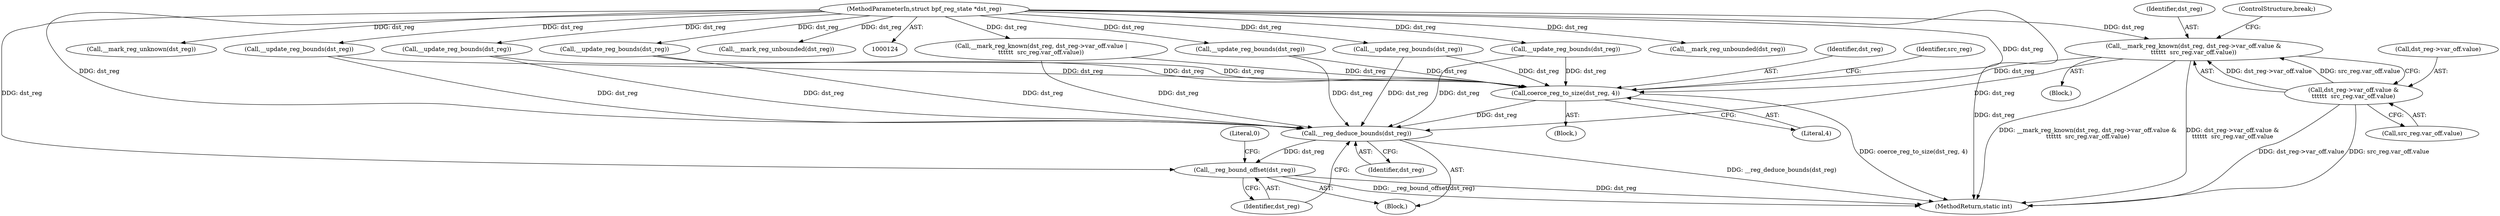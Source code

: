 digraph "0_linux_bb7f0f989ca7de1153bd128a40a71709e339fa03_0@pointer" {
"1000473" [label="(Call,__mark_reg_known(dst_reg, dst_reg->var_off.value &\n\t\t\t\t\t\t  src_reg.var_off.value))"];
"1000127" [label="(MethodParameterIn,struct bpf_reg_state *dst_reg)"];
"1000475" [label="(Call,dst_reg->var_off.value &\n\t\t\t\t\t\t  src_reg.var_off.value)"];
"1000790" [label="(Call,coerce_reg_to_size(dst_reg, 4))"];
"1000797" [label="(Call,__reg_deduce_bounds(dst_reg))"];
"1000799" [label="(Call,__reg_bound_offset(dst_reg))"];
"1000474" [label="(Identifier,dst_reg)"];
"1000791" [label="(Identifier,dst_reg)"];
"1000418" [label="(Call,__mark_reg_unbounded(dst_reg))"];
"1000803" [label="(MethodReturn,static int)"];
"1000790" [label="(Call,coerce_reg_to_size(dst_reg, 4))"];
"1000553" [label="(Call,__update_reg_bounds(dst_reg))"];
"1000562" [label="(Call,__mark_reg_known(dst_reg, dst_reg->var_off.value |\n\t\t\t\t\t\t  src_reg.var_off.value))"];
"1000797" [label="(Call,__reg_deduce_bounds(dst_reg))"];
"1000404" [label="(Call,__update_reg_bounds(dst_reg))"];
"1000795" [label="(Identifier,src_reg)"];
"1000771" [label="(Call,__update_reg_bounds(dst_reg))"];
"1000472" [label="(Block,)"];
"1000802" [label="(Literal,0)"];
"1000798" [label="(Identifier,dst_reg)"];
"1000799" [label="(Call,__reg_bound_offset(dst_reg))"];
"1000476" [label="(Call,dst_reg->var_off.value)"];
"1000208" [label="(Call,__mark_reg_unknown(dst_reg))"];
"1000800" [label="(Identifier,dst_reg)"];
"1000486" [label="(ControlStructure,break;)"];
"1000420" [label="(Call,__update_reg_bounds(dst_reg))"];
"1000475" [label="(Call,dst_reg->var_off.value &\n\t\t\t\t\t\t  src_reg.var_off.value)"];
"1000792" [label="(Literal,4)"];
"1000716" [label="(Call,__update_reg_bounds(dst_reg))"];
"1000648" [label="(Call,__update_reg_bounds(dst_reg))"];
"1000129" [label="(Block,)"];
"1000402" [label="(Call,__mark_reg_unbounded(dst_reg))"];
"1000473" [label="(Call,__mark_reg_known(dst_reg, dst_reg->var_off.value &\n\t\t\t\t\t\t  src_reg.var_off.value))"];
"1000127" [label="(MethodParameterIn,struct bpf_reg_state *dst_reg)"];
"1000481" [label="(Call,src_reg.var_off.value)"];
"1000789" [label="(Block,)"];
"1000473" -> "1000472"  [label="AST: "];
"1000473" -> "1000475"  [label="CFG: "];
"1000474" -> "1000473"  [label="AST: "];
"1000475" -> "1000473"  [label="AST: "];
"1000486" -> "1000473"  [label="CFG: "];
"1000473" -> "1000803"  [label="DDG: dst_reg->var_off.value &\n\t\t\t\t\t\t  src_reg.var_off.value"];
"1000473" -> "1000803"  [label="DDG: __mark_reg_known(dst_reg, dst_reg->var_off.value &\n\t\t\t\t\t\t  src_reg.var_off.value)"];
"1000127" -> "1000473"  [label="DDG: dst_reg"];
"1000475" -> "1000473"  [label="DDG: dst_reg->var_off.value"];
"1000475" -> "1000473"  [label="DDG: src_reg.var_off.value"];
"1000473" -> "1000790"  [label="DDG: dst_reg"];
"1000473" -> "1000797"  [label="DDG: dst_reg"];
"1000127" -> "1000124"  [label="AST: "];
"1000127" -> "1000803"  [label="DDG: dst_reg"];
"1000127" -> "1000208"  [label="DDG: dst_reg"];
"1000127" -> "1000402"  [label="DDG: dst_reg"];
"1000127" -> "1000404"  [label="DDG: dst_reg"];
"1000127" -> "1000418"  [label="DDG: dst_reg"];
"1000127" -> "1000420"  [label="DDG: dst_reg"];
"1000127" -> "1000553"  [label="DDG: dst_reg"];
"1000127" -> "1000562"  [label="DDG: dst_reg"];
"1000127" -> "1000648"  [label="DDG: dst_reg"];
"1000127" -> "1000716"  [label="DDG: dst_reg"];
"1000127" -> "1000771"  [label="DDG: dst_reg"];
"1000127" -> "1000790"  [label="DDG: dst_reg"];
"1000127" -> "1000797"  [label="DDG: dst_reg"];
"1000127" -> "1000799"  [label="DDG: dst_reg"];
"1000475" -> "1000481"  [label="CFG: "];
"1000476" -> "1000475"  [label="AST: "];
"1000481" -> "1000475"  [label="AST: "];
"1000475" -> "1000803"  [label="DDG: dst_reg->var_off.value"];
"1000475" -> "1000803"  [label="DDG: src_reg.var_off.value"];
"1000790" -> "1000789"  [label="AST: "];
"1000790" -> "1000792"  [label="CFG: "];
"1000791" -> "1000790"  [label="AST: "];
"1000792" -> "1000790"  [label="AST: "];
"1000795" -> "1000790"  [label="CFG: "];
"1000790" -> "1000803"  [label="DDG: coerce_reg_to_size(dst_reg, 4)"];
"1000553" -> "1000790"  [label="DDG: dst_reg"];
"1000716" -> "1000790"  [label="DDG: dst_reg"];
"1000648" -> "1000790"  [label="DDG: dst_reg"];
"1000420" -> "1000790"  [label="DDG: dst_reg"];
"1000771" -> "1000790"  [label="DDG: dst_reg"];
"1000404" -> "1000790"  [label="DDG: dst_reg"];
"1000562" -> "1000790"  [label="DDG: dst_reg"];
"1000790" -> "1000797"  [label="DDG: dst_reg"];
"1000797" -> "1000129"  [label="AST: "];
"1000797" -> "1000798"  [label="CFG: "];
"1000798" -> "1000797"  [label="AST: "];
"1000800" -> "1000797"  [label="CFG: "];
"1000797" -> "1000803"  [label="DDG: __reg_deduce_bounds(dst_reg)"];
"1000553" -> "1000797"  [label="DDG: dst_reg"];
"1000716" -> "1000797"  [label="DDG: dst_reg"];
"1000648" -> "1000797"  [label="DDG: dst_reg"];
"1000420" -> "1000797"  [label="DDG: dst_reg"];
"1000771" -> "1000797"  [label="DDG: dst_reg"];
"1000404" -> "1000797"  [label="DDG: dst_reg"];
"1000562" -> "1000797"  [label="DDG: dst_reg"];
"1000797" -> "1000799"  [label="DDG: dst_reg"];
"1000799" -> "1000129"  [label="AST: "];
"1000799" -> "1000800"  [label="CFG: "];
"1000800" -> "1000799"  [label="AST: "];
"1000802" -> "1000799"  [label="CFG: "];
"1000799" -> "1000803"  [label="DDG: dst_reg"];
"1000799" -> "1000803"  [label="DDG: __reg_bound_offset(dst_reg)"];
}
